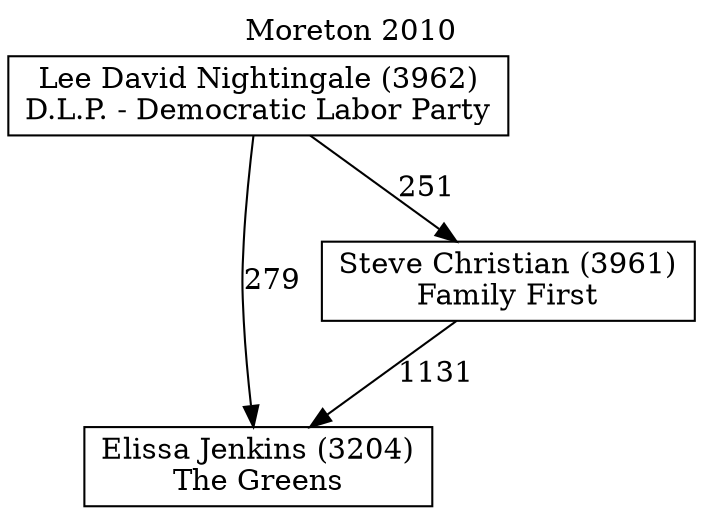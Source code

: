 // House preference flow
digraph "Elissa Jenkins (3204)_Moreton_2010" {
	graph [label="Moreton 2010" labelloc=t mclimit=10]
	node [shape=box]
	"Elissa Jenkins (3204)" [label="Elissa Jenkins (3204)
The Greens"]
	"Lee David Nightingale (3962)" [label="Lee David Nightingale (3962)
D.L.P. - Democratic Labor Party"]
	"Steve Christian (3961)" [label="Steve Christian (3961)
Family First"]
	"Lee David Nightingale (3962)" -> "Elissa Jenkins (3204)" [label=279]
	"Lee David Nightingale (3962)" -> "Steve Christian (3961)" [label=251]
	"Steve Christian (3961)" -> "Elissa Jenkins (3204)" [label=1131]
}
